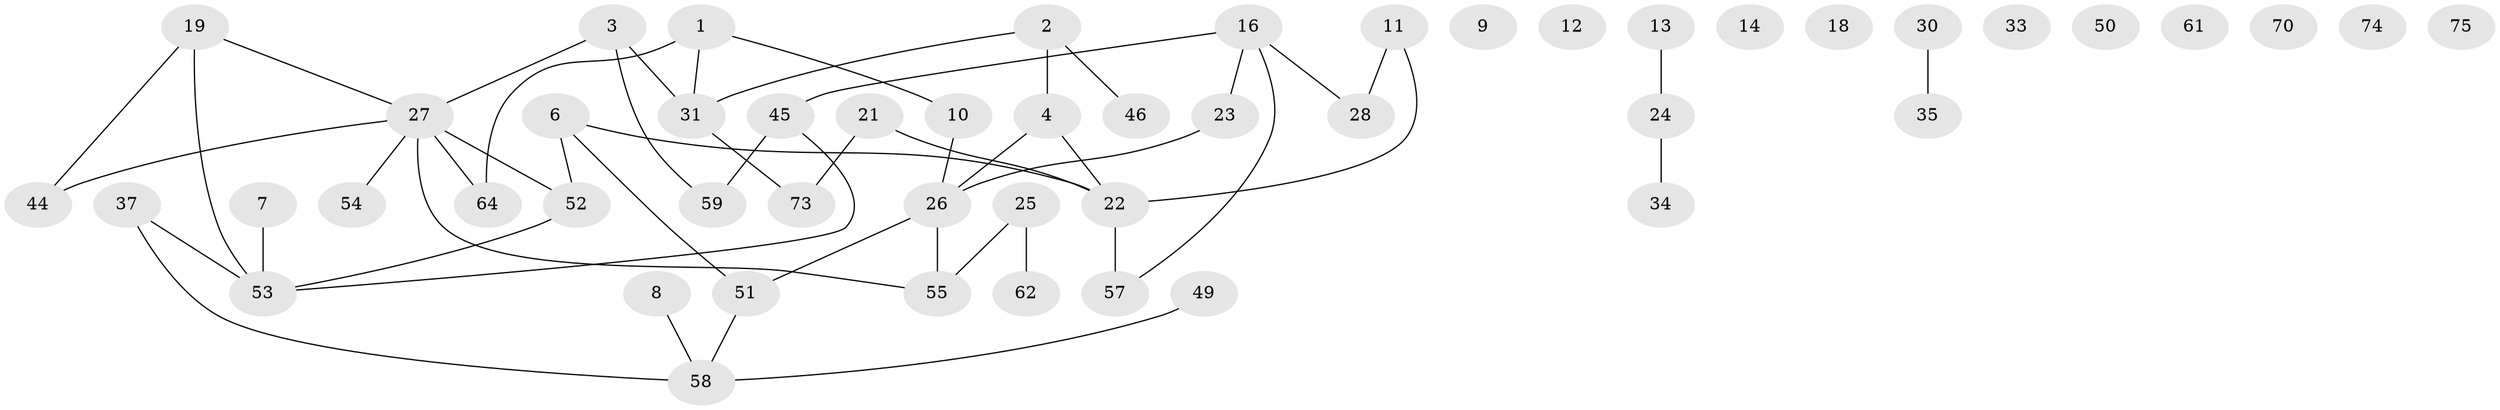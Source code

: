 // Generated by graph-tools (version 1.1) at 2025/23/03/03/25 07:23:29]
// undirected, 50 vertices, 50 edges
graph export_dot {
graph [start="1"]
  node [color=gray90,style=filled];
  1 [super="+17"];
  2 [super="+48"];
  3 [super="+39"];
  4 [super="+5"];
  6 [super="+56"];
  7 [super="+20"];
  8 [super="+40"];
  9 [super="+36"];
  10 [super="+15"];
  11 [super="+29"];
  12;
  13;
  14;
  16 [super="+38"];
  18;
  19;
  21 [super="+43"];
  22 [super="+72"];
  23;
  24 [super="+32"];
  25;
  26 [super="+47"];
  27 [super="+69"];
  28 [super="+42"];
  30;
  31 [super="+71"];
  33 [super="+41"];
  34;
  35;
  37;
  44;
  45 [super="+63"];
  46;
  49;
  50;
  51;
  52;
  53 [super="+66"];
  54 [super="+67"];
  55;
  57 [super="+60"];
  58 [super="+65"];
  59;
  61;
  62 [super="+68"];
  64;
  70;
  73;
  74;
  75;
  1 -- 64;
  1 -- 10;
  1 -- 31;
  2 -- 4;
  2 -- 46;
  2 -- 31;
  3 -- 59;
  3 -- 27;
  3 -- 31;
  4 -- 26;
  4 -- 22;
  6 -- 51;
  6 -- 52;
  6 -- 22;
  7 -- 53;
  8 -- 58;
  10 -- 26;
  11 -- 22;
  11 -- 28;
  13 -- 24;
  16 -- 23;
  16 -- 28;
  16 -- 57;
  16 -- 45;
  19 -- 27;
  19 -- 44;
  19 -- 53;
  21 -- 73;
  21 -- 22;
  22 -- 57;
  23 -- 26;
  24 -- 34;
  25 -- 55;
  25 -- 62;
  26 -- 51;
  26 -- 55;
  27 -- 52;
  27 -- 55;
  27 -- 64;
  27 -- 44;
  27 -- 54;
  30 -- 35;
  31 -- 73;
  37 -- 53;
  37 -- 58;
  45 -- 59;
  45 -- 53;
  49 -- 58;
  51 -- 58;
  52 -- 53;
}
